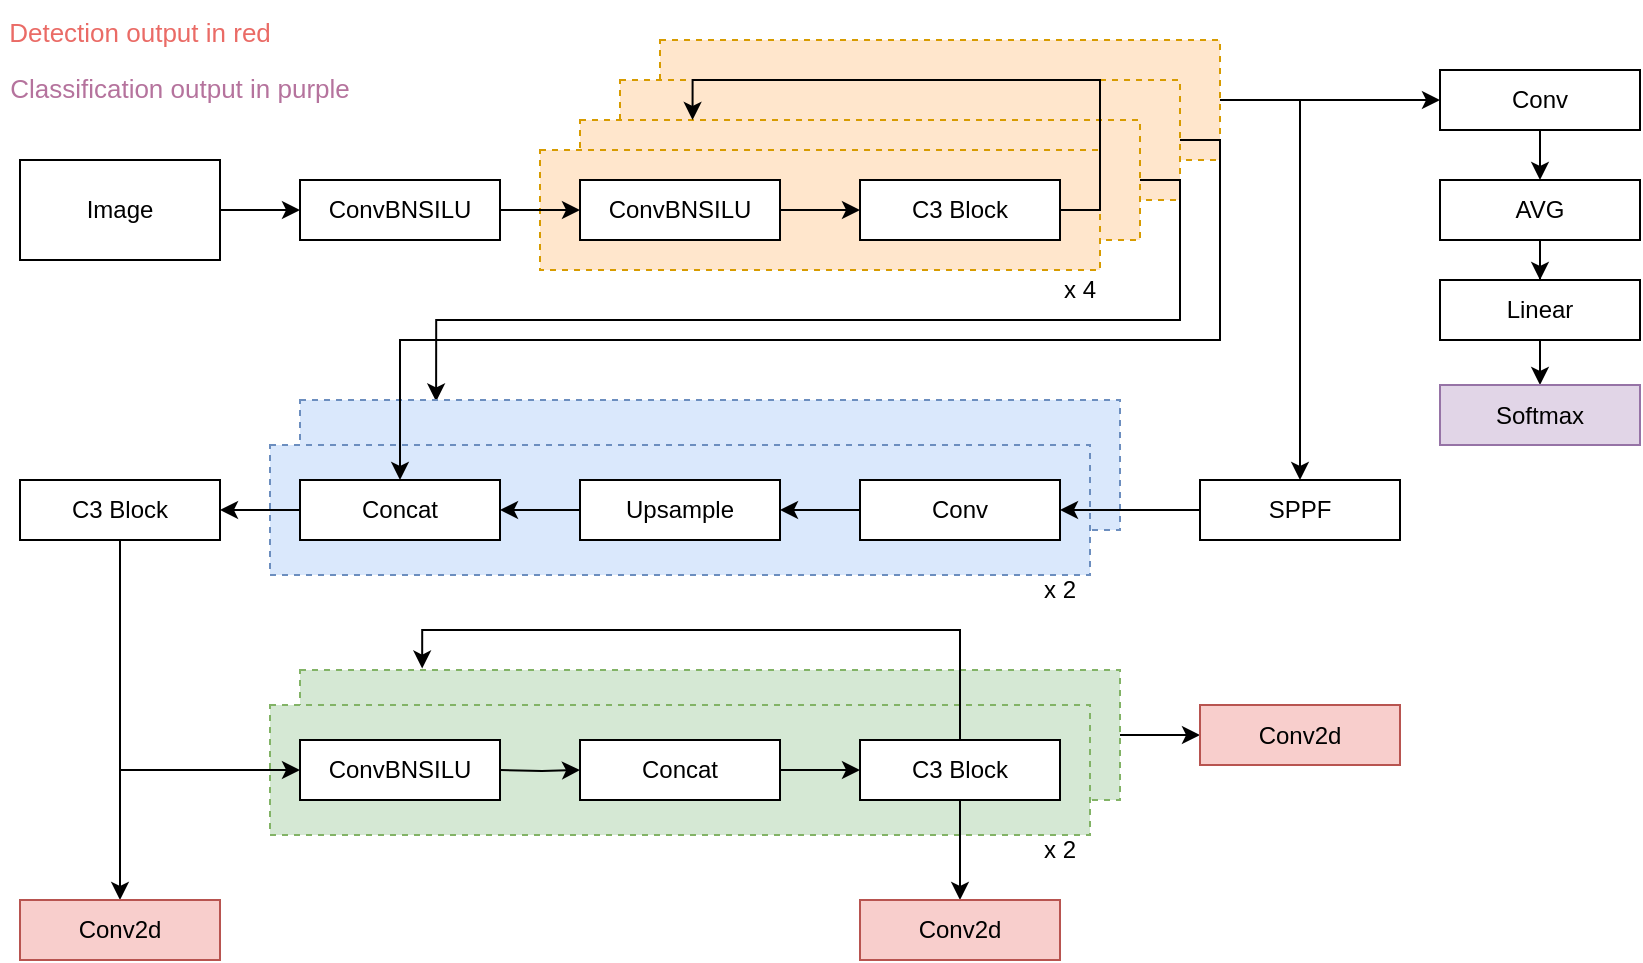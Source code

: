 <mxfile version="21.0.8" type="github">
  <diagram name="Page-1" id="tg8HWUE89_gSNAyqbPN1">
    <mxGraphModel dx="1055" dy="651" grid="1" gridSize="10" guides="1" tooltips="1" connect="1" arrows="1" fold="1" page="1" pageScale="1" pageWidth="850" pageHeight="1100" math="0" shadow="0">
      <root>
        <mxCell id="0" />
        <mxCell id="1" parent="0" />
        <mxCell id="h2q0RVUatVenFZhrjrhS-72" style="edgeStyle=orthogonalEdgeStyle;rounded=0;orthogonalLoop=1;jettySize=auto;html=1;entryX=0;entryY=0.5;entryDx=0;entryDy=0;" edge="1" parent="1" source="h2q0RVUatVenFZhrjrhS-65" target="h2q0RVUatVenFZhrjrhS-71">
          <mxGeometry relative="1" as="geometry" />
        </mxCell>
        <mxCell id="h2q0RVUatVenFZhrjrhS-65" value="" style="rounded=0;whiteSpace=wrap;html=1;fillColor=#d5e8d4;dashed=1;strokeColor=#82b366;" vertex="1" parent="1">
          <mxGeometry x="180" y="335" width="410" height="65" as="geometry" />
        </mxCell>
        <mxCell id="h2q0RVUatVenFZhrjrhS-61" value="" style="rounded=0;whiteSpace=wrap;html=1;fillColor=#d5e8d4;dashed=1;strokeColor=#82b366;" vertex="1" parent="1">
          <mxGeometry x="165" y="352.5" width="410" height="65" as="geometry" />
        </mxCell>
        <mxCell id="h2q0RVUatVenFZhrjrhS-76" style="edgeStyle=orthogonalEdgeStyle;rounded=0;orthogonalLoop=1;jettySize=auto;html=1;entryX=0;entryY=0.5;entryDx=0;entryDy=0;" edge="1" parent="1" source="h2q0RVUatVenFZhrjrhS-1" target="h2q0RVUatVenFZhrjrhS-2">
          <mxGeometry relative="1" as="geometry" />
        </mxCell>
        <mxCell id="h2q0RVUatVenFZhrjrhS-1" value="Image" style="rounded=0;whiteSpace=wrap;html=1;" vertex="1" parent="1">
          <mxGeometry x="40" y="80" width="100" height="50" as="geometry" />
        </mxCell>
        <mxCell id="h2q0RVUatVenFZhrjrhS-2" value="ConvBNSILU" style="rounded=0;whiteSpace=wrap;html=1;" vertex="1" parent="1">
          <mxGeometry x="180" y="90" width="100" height="30" as="geometry" />
        </mxCell>
        <mxCell id="h2q0RVUatVenFZhrjrhS-6" value="" style="edgeStyle=orthogonalEdgeStyle;rounded=0;orthogonalLoop=1;jettySize=auto;html=1;" edge="1" parent="1" source="h2q0RVUatVenFZhrjrhS-4" target="h2q0RVUatVenFZhrjrhS-5">
          <mxGeometry relative="1" as="geometry" />
        </mxCell>
        <mxCell id="h2q0RVUatVenFZhrjrhS-22" style="edgeStyle=orthogonalEdgeStyle;rounded=0;orthogonalLoop=1;jettySize=auto;html=1;exitX=1;exitY=0.5;exitDx=0;exitDy=0;" edge="1" parent="1" source="h2q0RVUatVenFZhrjrhS-20" target="h2q0RVUatVenFZhrjrhS-21">
          <mxGeometry relative="1" as="geometry" />
        </mxCell>
        <mxCell id="h2q0RVUatVenFZhrjrhS-75" style="edgeStyle=orthogonalEdgeStyle;rounded=0;orthogonalLoop=1;jettySize=auto;html=1;exitX=1;exitY=0.5;exitDx=0;exitDy=0;entryX=0;entryY=0.5;entryDx=0;entryDy=0;" edge="1" parent="1" source="h2q0RVUatVenFZhrjrhS-20" target="h2q0RVUatVenFZhrjrhS-23">
          <mxGeometry relative="1" as="geometry" />
        </mxCell>
        <mxCell id="h2q0RVUatVenFZhrjrhS-20" value="" style="rounded=0;whiteSpace=wrap;html=1;fillColor=#ffe6cc;dashed=1;strokeColor=#d79b00;" vertex="1" parent="1">
          <mxGeometry x="360" y="20" width="280" height="60" as="geometry" />
        </mxCell>
        <mxCell id="h2q0RVUatVenFZhrjrhS-15" value="" style="rounded=0;whiteSpace=wrap;html=1;fillColor=#ffe6cc;dashed=1;strokeColor=#d79b00;" vertex="1" parent="1">
          <mxGeometry x="340" y="40" width="280" height="60" as="geometry" />
        </mxCell>
        <mxCell id="h2q0RVUatVenFZhrjrhS-45" style="edgeStyle=orthogonalEdgeStyle;rounded=0;orthogonalLoop=1;jettySize=auto;html=1;exitX=1;exitY=0.5;exitDx=0;exitDy=0;entryX=0.166;entryY=0.011;entryDx=0;entryDy=0;entryPerimeter=0;" edge="1" parent="1" source="h2q0RVUatVenFZhrjrhS-13" target="h2q0RVUatVenFZhrjrhS-39">
          <mxGeometry relative="1" as="geometry" />
        </mxCell>
        <mxCell id="h2q0RVUatVenFZhrjrhS-13" value="" style="rounded=0;whiteSpace=wrap;html=1;fillColor=#ffe6cc;dashed=1;strokeColor=#d79b00;" vertex="1" parent="1">
          <mxGeometry x="320" y="60" width="280" height="60" as="geometry" />
        </mxCell>
        <mxCell id="h2q0RVUatVenFZhrjrhS-7" value="" style="rounded=0;whiteSpace=wrap;html=1;fillColor=#ffe6cc;dashed=1;strokeColor=#d79b00;" vertex="1" parent="1">
          <mxGeometry x="300" y="75" width="280" height="60" as="geometry" />
        </mxCell>
        <mxCell id="h2q0RVUatVenFZhrjrhS-18" style="edgeStyle=orthogonalEdgeStyle;rounded=0;orthogonalLoop=1;jettySize=auto;html=1;exitX=1;exitY=0.5;exitDx=0;exitDy=0;" edge="1" parent="1" source="h2q0RVUatVenFZhrjrhS-4" target="h2q0RVUatVenFZhrjrhS-5">
          <mxGeometry relative="1" as="geometry" />
        </mxCell>
        <mxCell id="h2q0RVUatVenFZhrjrhS-4" value="ConvBNSILU" style="rounded=0;whiteSpace=wrap;html=1;" vertex="1" parent="1">
          <mxGeometry x="320" y="90" width="100" height="30" as="geometry" />
        </mxCell>
        <mxCell id="h2q0RVUatVenFZhrjrhS-19" style="edgeStyle=orthogonalEdgeStyle;rounded=0;orthogonalLoop=1;jettySize=auto;html=1;exitX=1;exitY=0.5;exitDx=0;exitDy=0;entryX=0.201;entryY=0;entryDx=0;entryDy=0;entryPerimeter=0;" edge="1" parent="1" source="h2q0RVUatVenFZhrjrhS-5" target="h2q0RVUatVenFZhrjrhS-13">
          <mxGeometry relative="1" as="geometry" />
        </mxCell>
        <mxCell id="h2q0RVUatVenFZhrjrhS-5" value="C3 Block" style="rounded=0;whiteSpace=wrap;html=1;" vertex="1" parent="1">
          <mxGeometry x="460" y="90" width="100" height="30" as="geometry" />
        </mxCell>
        <mxCell id="h2q0RVUatVenFZhrjrhS-10" value="x 4" style="text;html=1;strokeColor=none;fillColor=none;align=center;verticalAlign=middle;whiteSpace=wrap;rounded=0;" vertex="1" parent="1">
          <mxGeometry x="540" y="130" width="60" height="30" as="geometry" />
        </mxCell>
        <mxCell id="h2q0RVUatVenFZhrjrhS-21" value="SPPF" style="rounded=0;whiteSpace=wrap;html=1;" vertex="1" parent="1">
          <mxGeometry x="630" y="240" width="100" height="30" as="geometry" />
        </mxCell>
        <mxCell id="h2q0RVUatVenFZhrjrhS-28" style="edgeStyle=orthogonalEdgeStyle;rounded=0;orthogonalLoop=1;jettySize=auto;html=1;entryX=0.5;entryY=0;entryDx=0;entryDy=0;" edge="1" parent="1" source="h2q0RVUatVenFZhrjrhS-23" target="h2q0RVUatVenFZhrjrhS-24">
          <mxGeometry relative="1" as="geometry" />
        </mxCell>
        <mxCell id="h2q0RVUatVenFZhrjrhS-23" value="Conv" style="rounded=0;whiteSpace=wrap;html=1;" vertex="1" parent="1">
          <mxGeometry x="750" y="35" width="100" height="30" as="geometry" />
        </mxCell>
        <mxCell id="h2q0RVUatVenFZhrjrhS-29" style="edgeStyle=orthogonalEdgeStyle;rounded=0;orthogonalLoop=1;jettySize=auto;html=1;" edge="1" parent="1" source="h2q0RVUatVenFZhrjrhS-24" target="h2q0RVUatVenFZhrjrhS-25">
          <mxGeometry relative="1" as="geometry" />
        </mxCell>
        <mxCell id="h2q0RVUatVenFZhrjrhS-24" value="AVG" style="rounded=0;whiteSpace=wrap;html=1;" vertex="1" parent="1">
          <mxGeometry x="750" y="90" width="100" height="30" as="geometry" />
        </mxCell>
        <mxCell id="h2q0RVUatVenFZhrjrhS-30" style="edgeStyle=orthogonalEdgeStyle;rounded=0;orthogonalLoop=1;jettySize=auto;html=1;entryX=0.5;entryY=0;entryDx=0;entryDy=0;" edge="1" parent="1" source="h2q0RVUatVenFZhrjrhS-25" target="h2q0RVUatVenFZhrjrhS-26">
          <mxGeometry relative="1" as="geometry" />
        </mxCell>
        <mxCell id="h2q0RVUatVenFZhrjrhS-39" value="" style="rounded=0;whiteSpace=wrap;html=1;fillColor=#dae8fc;dashed=1;strokeColor=#6c8ebf;" vertex="1" parent="1">
          <mxGeometry x="180" y="200" width="410" height="65" as="geometry" />
        </mxCell>
        <mxCell id="h2q0RVUatVenFZhrjrhS-38" value="" style="rounded=0;whiteSpace=wrap;html=1;fillColor=#dae8fc;dashed=1;strokeColor=#6c8ebf;" vertex="1" parent="1">
          <mxGeometry x="165" y="222.5" width="410" height="65" as="geometry" />
        </mxCell>
        <mxCell id="h2q0RVUatVenFZhrjrhS-25" value="Linear" style="rounded=0;whiteSpace=wrap;html=1;" vertex="1" parent="1">
          <mxGeometry x="750" y="140" width="100" height="30" as="geometry" />
        </mxCell>
        <mxCell id="h2q0RVUatVenFZhrjrhS-41" style="edgeStyle=orthogonalEdgeStyle;rounded=0;orthogonalLoop=1;jettySize=auto;html=1;" edge="1" parent="1" source="h2q0RVUatVenFZhrjrhS-21" target="h2q0RVUatVenFZhrjrhS-34">
          <mxGeometry relative="1" as="geometry" />
        </mxCell>
        <mxCell id="h2q0RVUatVenFZhrjrhS-26" value="Softmax" style="rounded=0;whiteSpace=wrap;html=1;fillColor=#e1d5e7;strokeColor=#9673a6;" vertex="1" parent="1">
          <mxGeometry x="750" y="192.5" width="100" height="30" as="geometry" />
        </mxCell>
        <mxCell id="h2q0RVUatVenFZhrjrhS-46" style="edgeStyle=orthogonalEdgeStyle;rounded=0;orthogonalLoop=1;jettySize=auto;html=1;" edge="1" parent="1" source="h2q0RVUatVenFZhrjrhS-34" target="h2q0RVUatVenFZhrjrhS-35">
          <mxGeometry relative="1" as="geometry" />
        </mxCell>
        <mxCell id="h2q0RVUatVenFZhrjrhS-34" value="Conv" style="rounded=0;whiteSpace=wrap;html=1;" vertex="1" parent="1">
          <mxGeometry x="460" y="240" width="100" height="30" as="geometry" />
        </mxCell>
        <mxCell id="h2q0RVUatVenFZhrjrhS-47" style="edgeStyle=orthogonalEdgeStyle;rounded=0;orthogonalLoop=1;jettySize=auto;html=1;" edge="1" parent="1" source="h2q0RVUatVenFZhrjrhS-35" target="h2q0RVUatVenFZhrjrhS-36">
          <mxGeometry relative="1" as="geometry" />
        </mxCell>
        <mxCell id="h2q0RVUatVenFZhrjrhS-35" value="Upsample" style="rounded=0;whiteSpace=wrap;html=1;" vertex="1" parent="1">
          <mxGeometry x="320" y="240" width="100" height="30" as="geometry" />
        </mxCell>
        <mxCell id="h2q0RVUatVenFZhrjrhS-49" style="edgeStyle=orthogonalEdgeStyle;rounded=0;orthogonalLoop=1;jettySize=auto;html=1;" edge="1" parent="1" source="h2q0RVUatVenFZhrjrhS-36" target="h2q0RVUatVenFZhrjrhS-48">
          <mxGeometry relative="1" as="geometry" />
        </mxCell>
        <mxCell id="h2q0RVUatVenFZhrjrhS-36" value="Concat" style="rounded=0;whiteSpace=wrap;html=1;" vertex="1" parent="1">
          <mxGeometry x="180" y="240" width="100" height="30" as="geometry" />
        </mxCell>
        <mxCell id="h2q0RVUatVenFZhrjrhS-42" value="x 2" style="text;html=1;strokeColor=none;fillColor=none;align=center;verticalAlign=middle;whiteSpace=wrap;rounded=0;" vertex="1" parent="1">
          <mxGeometry x="530" y="280" width="60" height="30" as="geometry" />
        </mxCell>
        <mxCell id="h2q0RVUatVenFZhrjrhS-44" style="edgeStyle=orthogonalEdgeStyle;rounded=0;orthogonalLoop=1;jettySize=auto;html=1;exitX=1;exitY=0.5;exitDx=0;exitDy=0;entryX=0.5;entryY=0;entryDx=0;entryDy=0;" edge="1" parent="1" source="h2q0RVUatVenFZhrjrhS-15" target="h2q0RVUatVenFZhrjrhS-36">
          <mxGeometry relative="1" as="geometry" />
        </mxCell>
        <mxCell id="h2q0RVUatVenFZhrjrhS-54" style="edgeStyle=orthogonalEdgeStyle;rounded=0;orthogonalLoop=1;jettySize=auto;html=1;" edge="1" parent="1" source="h2q0RVUatVenFZhrjrhS-48" target="h2q0RVUatVenFZhrjrhS-50">
          <mxGeometry relative="1" as="geometry" />
        </mxCell>
        <mxCell id="h2q0RVUatVenFZhrjrhS-62" style="edgeStyle=orthogonalEdgeStyle;rounded=0;orthogonalLoop=1;jettySize=auto;html=1;exitX=0.5;exitY=1;exitDx=0;exitDy=0;entryX=0;entryY=0.5;entryDx=0;entryDy=0;" edge="1" parent="1" source="h2q0RVUatVenFZhrjrhS-48" target="h2q0RVUatVenFZhrjrhS-60">
          <mxGeometry relative="1" as="geometry" />
        </mxCell>
        <mxCell id="h2q0RVUatVenFZhrjrhS-48" value="C3 Block" style="rounded=0;whiteSpace=wrap;html=1;" vertex="1" parent="1">
          <mxGeometry x="40" y="240" width="100" height="30" as="geometry" />
        </mxCell>
        <mxCell id="h2q0RVUatVenFZhrjrhS-50" value="Conv2d" style="rounded=0;whiteSpace=wrap;html=1;fillColor=#f8cecc;strokeColor=#b85450;" vertex="1" parent="1">
          <mxGeometry x="40" y="450" width="100" height="30" as="geometry" />
        </mxCell>
        <mxCell id="h2q0RVUatVenFZhrjrhS-59" style="edgeStyle=orthogonalEdgeStyle;rounded=0;orthogonalLoop=1;jettySize=auto;html=1;" edge="1" parent="1" target="h2q0RVUatVenFZhrjrhS-52">
          <mxGeometry relative="1" as="geometry">
            <mxPoint x="280" y="385.0" as="sourcePoint" />
          </mxGeometry>
        </mxCell>
        <mxCell id="h2q0RVUatVenFZhrjrhS-58" style="edgeStyle=orthogonalEdgeStyle;rounded=0;orthogonalLoop=1;jettySize=auto;html=1;entryX=0;entryY=0.5;entryDx=0;entryDy=0;" edge="1" parent="1" source="h2q0RVUatVenFZhrjrhS-52" target="h2q0RVUatVenFZhrjrhS-57">
          <mxGeometry relative="1" as="geometry" />
        </mxCell>
        <mxCell id="h2q0RVUatVenFZhrjrhS-52" value="Concat" style="rounded=0;whiteSpace=wrap;html=1;" vertex="1" parent="1">
          <mxGeometry x="320" y="370" width="100" height="30" as="geometry" />
        </mxCell>
        <mxCell id="h2q0RVUatVenFZhrjrhS-66" style="edgeStyle=orthogonalEdgeStyle;rounded=0;orthogonalLoop=1;jettySize=auto;html=1;entryX=0.149;entryY=-0.011;entryDx=0;entryDy=0;entryPerimeter=0;" edge="1" parent="1" source="h2q0RVUatVenFZhrjrhS-57" target="h2q0RVUatVenFZhrjrhS-65">
          <mxGeometry relative="1" as="geometry">
            <Array as="points">
              <mxPoint x="510" y="315" />
              <mxPoint x="241" y="315" />
            </Array>
          </mxGeometry>
        </mxCell>
        <mxCell id="h2q0RVUatVenFZhrjrhS-68" style="edgeStyle=orthogonalEdgeStyle;rounded=0;orthogonalLoop=1;jettySize=auto;html=1;" edge="1" parent="1" source="h2q0RVUatVenFZhrjrhS-57" target="h2q0RVUatVenFZhrjrhS-67">
          <mxGeometry relative="1" as="geometry" />
        </mxCell>
        <mxCell id="h2q0RVUatVenFZhrjrhS-57" value="C3 Block" style="rounded=0;whiteSpace=wrap;html=1;" vertex="1" parent="1">
          <mxGeometry x="460" y="370" width="100" height="30" as="geometry" />
        </mxCell>
        <mxCell id="h2q0RVUatVenFZhrjrhS-60" value="ConvBNSILU" style="rounded=0;whiteSpace=wrap;html=1;" vertex="1" parent="1">
          <mxGeometry x="180" y="370" width="100" height="30" as="geometry" />
        </mxCell>
        <mxCell id="h2q0RVUatVenFZhrjrhS-64" value="x 2" style="text;html=1;strokeColor=none;fillColor=none;align=center;verticalAlign=middle;whiteSpace=wrap;rounded=0;" vertex="1" parent="1">
          <mxGeometry x="530" y="410" width="60" height="30" as="geometry" />
        </mxCell>
        <mxCell id="h2q0RVUatVenFZhrjrhS-67" value="Conv2d" style="rounded=0;whiteSpace=wrap;html=1;fillColor=#f8cecc;strokeColor=#b85450;" vertex="1" parent="1">
          <mxGeometry x="460" y="450" width="100" height="30" as="geometry" />
        </mxCell>
        <mxCell id="h2q0RVUatVenFZhrjrhS-71" value="Conv2d" style="rounded=0;whiteSpace=wrap;html=1;fillColor=#f8cecc;strokeColor=#b85450;" vertex="1" parent="1">
          <mxGeometry x="630" y="352.5" width="100" height="30" as="geometry" />
        </mxCell>
        <mxCell id="h2q0RVUatVenFZhrjrhS-78" style="edgeStyle=orthogonalEdgeStyle;rounded=0;orthogonalLoop=1;jettySize=auto;html=1;" edge="1" parent="1" source="h2q0RVUatVenFZhrjrhS-2" target="h2q0RVUatVenFZhrjrhS-4">
          <mxGeometry relative="1" as="geometry" />
        </mxCell>
        <mxCell id="h2q0RVUatVenFZhrjrhS-79" value="&lt;font color=&quot;#b5739d&quot; style=&quot;font-size: 13px;&quot;&gt;Classification output in purple&lt;/font&gt;" style="text;html=1;strokeColor=none;fillColor=none;align=center;verticalAlign=middle;whiteSpace=wrap;rounded=0;" vertex="1" parent="1">
          <mxGeometry x="30" y="27.5" width="180" height="32.5" as="geometry" />
        </mxCell>
        <mxCell id="h2q0RVUatVenFZhrjrhS-80" value="&lt;font color=&quot;#ea6b66&quot; style=&quot;font-size: 13px;&quot;&gt;Detection output in red&lt;/font&gt;" style="text;html=1;strokeColor=none;fillColor=none;align=center;verticalAlign=middle;whiteSpace=wrap;rounded=0;" vertex="1" parent="1">
          <mxGeometry x="30" width="140" height="32.5" as="geometry" />
        </mxCell>
      </root>
    </mxGraphModel>
  </diagram>
</mxfile>
